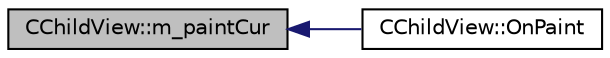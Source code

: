 digraph "CChildView::m_paintCur"
{
  edge [fontname="Helvetica",fontsize="10",labelfontname="Helvetica",labelfontsize="10"];
  node [fontname="Helvetica",fontsize="10",shape=record];
  rankdir="LR";
  Node27 [label="CChildView::m_paintCur",height=0.2,width=0.4,color="black", fillcolor="grey75", style="filled", fontcolor="black"];
  Node27 -> Node28 [dir="back",color="midnightblue",fontsize="10",style="solid",fontname="Helvetica"];
  Node28 [label="CChildView::OnPaint",height=0.2,width=0.4,color="black", fillcolor="white", style="filled",URL="$class_c_child_view.html#a8ea6d42631a4f9f446923ff864b239ab",tooltip="绘图函数  当程序接受到ON_WM_PAINT的消息的时候就会调用该函数 该函数所做工作包括 "];
}
